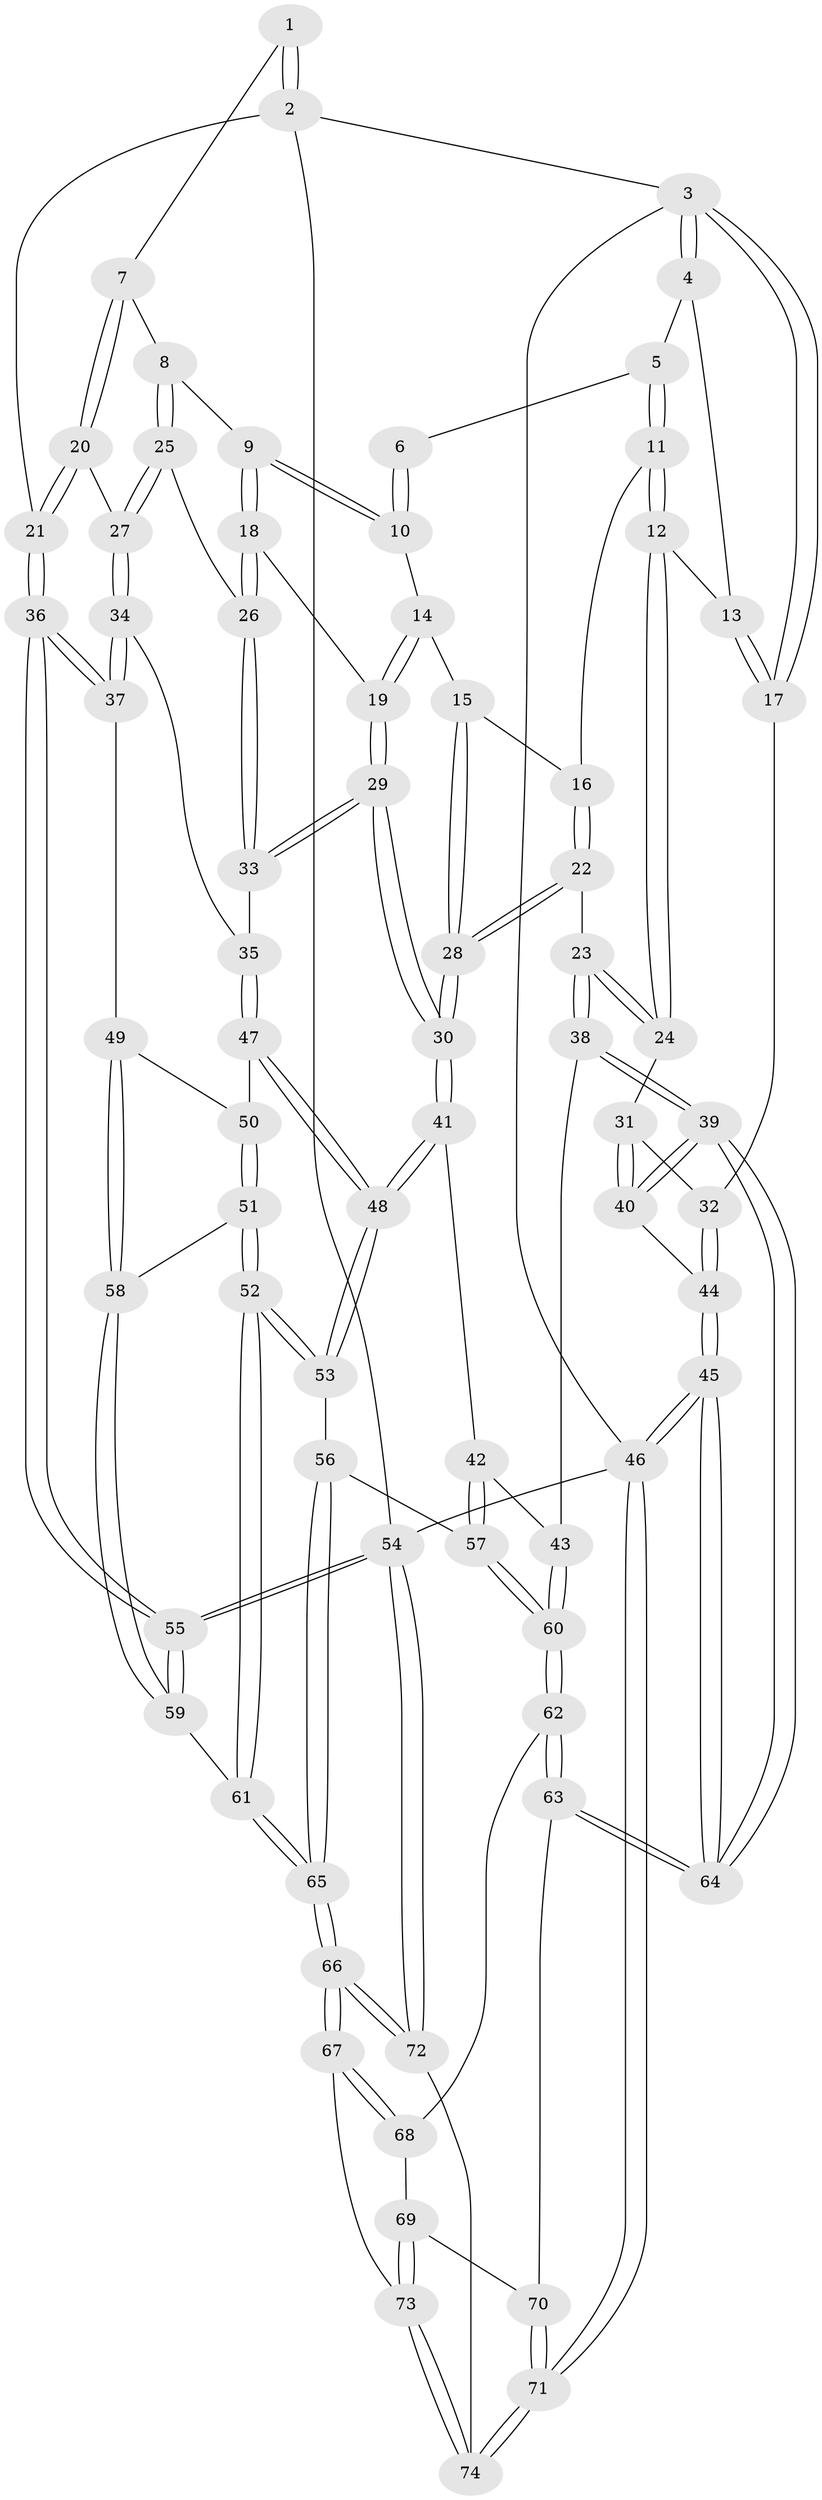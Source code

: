 // Generated by graph-tools (version 1.1) at 2025/03/03/09/25 03:03:23]
// undirected, 74 vertices, 182 edges
graph export_dot {
graph [start="1"]
  node [color=gray90,style=filled];
  1 [pos="+0.8495957112497664+0"];
  2 [pos="+1+0"];
  3 [pos="+0+0"];
  4 [pos="+0.18360160662737615+0"];
  5 [pos="+0.4817146235201024+0"];
  6 [pos="+0.625409509054403+0"];
  7 [pos="+0.8531595088708286+0.16499337334807213"];
  8 [pos="+0.8453468415191666+0.17084926087298796"];
  9 [pos="+0.8366033059728502+0.1702404600932106"];
  10 [pos="+0.6897817224138014+0.13209547250831943"];
  11 [pos="+0.41505476022645954+0.10355496931911047"];
  12 [pos="+0.22973607610779478+0.17645648892889326"];
  13 [pos="+0.18780671377617822+0.130826693687921"];
  14 [pos="+0.6669933767301705+0.16137941055222083"];
  15 [pos="+0.5409375616827945+0.2083570590873327"];
  16 [pos="+0.4526014565747029+0.16022671453807363"];
  17 [pos="+0+0.09925422262471562"];
  18 [pos="+0.7258561346969776+0.2948020449670853"];
  19 [pos="+0.6918165781842405+0.2891445270450243"];
  20 [pos="+1+0.13634267157337435"];
  21 [pos="+1+0.07541221402779326"];
  22 [pos="+0.39417785372181535+0.3293720191861781"];
  23 [pos="+0.3424995531178532+0.3476762431460058"];
  24 [pos="+0.21809706051125097+0.2643642073370842"];
  25 [pos="+0.8581581180523579+0.2897446993765041"];
  26 [pos="+0.7781520412889242+0.3290969992897672"];
  27 [pos="+0.8992115010029175+0.331953596253709"];
  28 [pos="+0.5665953019478911+0.4008278120615158"];
  29 [pos="+0.5952760683964706+0.40157328432557476"];
  30 [pos="+0.5715371039772582+0.40773164013640634"];
  31 [pos="+0.1693368179938507+0.3079014145817033"];
  32 [pos="+0+0.21279517581573285"];
  33 [pos="+0.758663847557356+0.43841929105554495"];
  34 [pos="+0.9440651263792756+0.4497849141361884"];
  35 [pos="+0.759830688286084+0.43952720716904997"];
  36 [pos="+1+0.5032108381020426"];
  37 [pos="+0.9953981704337204+0.4900124247104016"];
  38 [pos="+0.32442560304484575+0.5654196987278215"];
  39 [pos="+0.2828106029773616+0.587450612134886"];
  40 [pos="+0.14654454511870316+0.4087344756447853"];
  41 [pos="+0.5422907785061462+0.4960892944130567"];
  42 [pos="+0.4623126584580909+0.5370686463336725"];
  43 [pos="+0.37619775221175644+0.5649443546688555"];
  44 [pos="+0+0.5112964568498697"];
  45 [pos="+0+0.9366263220730596"];
  46 [pos="+0+1"];
  47 [pos="+0.7455907826495217+0.559843638361509"];
  48 [pos="+0.6441940687816277+0.6088725957526178"];
  49 [pos="+0.8835839654596287+0.5964284748189004"];
  50 [pos="+0.7818206895559201+0.5777610504490687"];
  51 [pos="+0.7661649321147448+0.6786081564192795"];
  52 [pos="+0.7127807734566881+0.7202518580097255"];
  53 [pos="+0.6455747254520275+0.6608704398119278"];
  54 [pos="+1+1"];
  55 [pos="+1+1"];
  56 [pos="+0.5675449595211884+0.7220304118322247"];
  57 [pos="+0.5540808786468007+0.7298932206027318"];
  58 [pos="+0.8740386335818722+0.654361373927578"];
  59 [pos="+0.882891163625236+0.7011099769256399"];
  60 [pos="+0.51471106461741+0.7677371406829611"];
  61 [pos="+0.758484788300126+0.8271968565921778"];
  62 [pos="+0.5118251563531426+0.7754863486934767"];
  63 [pos="+0.4156947039280503+0.8203790204741985"];
  64 [pos="+0.19002029727005174+0.7306154707885043"];
  65 [pos="+0.7555797128267785+0.9009399781732087"];
  66 [pos="+0.7588336892740338+1"];
  67 [pos="+0.6714120494993682+0.9614624584096801"];
  68 [pos="+0.5691664875391661+0.8466788023459347"];
  69 [pos="+0.45570960360337126+0.9165617286753962"];
  70 [pos="+0.42226976813851935+0.8780729506031824"];
  71 [pos="+0.06620196325383011+1"];
  72 [pos="+0.8073070478085211+1"];
  73 [pos="+0.45625157234531616+0.9172806517622557"];
  74 [pos="+0.44050714524161694+1"];
  1 -- 2;
  1 -- 2;
  1 -- 7;
  2 -- 3;
  2 -- 21;
  2 -- 54;
  3 -- 4;
  3 -- 4;
  3 -- 17;
  3 -- 17;
  3 -- 46;
  4 -- 5;
  4 -- 13;
  5 -- 6;
  5 -- 11;
  5 -- 11;
  6 -- 10;
  6 -- 10;
  7 -- 8;
  7 -- 20;
  7 -- 20;
  8 -- 9;
  8 -- 25;
  8 -- 25;
  9 -- 10;
  9 -- 10;
  9 -- 18;
  9 -- 18;
  10 -- 14;
  11 -- 12;
  11 -- 12;
  11 -- 16;
  12 -- 13;
  12 -- 24;
  12 -- 24;
  13 -- 17;
  13 -- 17;
  14 -- 15;
  14 -- 19;
  14 -- 19;
  15 -- 16;
  15 -- 28;
  15 -- 28;
  16 -- 22;
  16 -- 22;
  17 -- 32;
  18 -- 19;
  18 -- 26;
  18 -- 26;
  19 -- 29;
  19 -- 29;
  20 -- 21;
  20 -- 21;
  20 -- 27;
  21 -- 36;
  21 -- 36;
  22 -- 23;
  22 -- 28;
  22 -- 28;
  23 -- 24;
  23 -- 24;
  23 -- 38;
  23 -- 38;
  24 -- 31;
  25 -- 26;
  25 -- 27;
  25 -- 27;
  26 -- 33;
  26 -- 33;
  27 -- 34;
  27 -- 34;
  28 -- 30;
  28 -- 30;
  29 -- 30;
  29 -- 30;
  29 -- 33;
  29 -- 33;
  30 -- 41;
  30 -- 41;
  31 -- 32;
  31 -- 40;
  31 -- 40;
  32 -- 44;
  32 -- 44;
  33 -- 35;
  34 -- 35;
  34 -- 37;
  34 -- 37;
  35 -- 47;
  35 -- 47;
  36 -- 37;
  36 -- 37;
  36 -- 55;
  36 -- 55;
  37 -- 49;
  38 -- 39;
  38 -- 39;
  38 -- 43;
  39 -- 40;
  39 -- 40;
  39 -- 64;
  39 -- 64;
  40 -- 44;
  41 -- 42;
  41 -- 48;
  41 -- 48;
  42 -- 43;
  42 -- 57;
  42 -- 57;
  43 -- 60;
  43 -- 60;
  44 -- 45;
  44 -- 45;
  45 -- 46;
  45 -- 46;
  45 -- 64;
  45 -- 64;
  46 -- 71;
  46 -- 71;
  46 -- 54;
  47 -- 48;
  47 -- 48;
  47 -- 50;
  48 -- 53;
  48 -- 53;
  49 -- 50;
  49 -- 58;
  49 -- 58;
  50 -- 51;
  50 -- 51;
  51 -- 52;
  51 -- 52;
  51 -- 58;
  52 -- 53;
  52 -- 53;
  52 -- 61;
  52 -- 61;
  53 -- 56;
  54 -- 55;
  54 -- 55;
  54 -- 72;
  54 -- 72;
  55 -- 59;
  55 -- 59;
  56 -- 57;
  56 -- 65;
  56 -- 65;
  57 -- 60;
  57 -- 60;
  58 -- 59;
  58 -- 59;
  59 -- 61;
  60 -- 62;
  60 -- 62;
  61 -- 65;
  61 -- 65;
  62 -- 63;
  62 -- 63;
  62 -- 68;
  63 -- 64;
  63 -- 64;
  63 -- 70;
  65 -- 66;
  65 -- 66;
  66 -- 67;
  66 -- 67;
  66 -- 72;
  66 -- 72;
  67 -- 68;
  67 -- 68;
  67 -- 73;
  68 -- 69;
  69 -- 70;
  69 -- 73;
  69 -- 73;
  70 -- 71;
  70 -- 71;
  71 -- 74;
  71 -- 74;
  72 -- 74;
  73 -- 74;
  73 -- 74;
}
